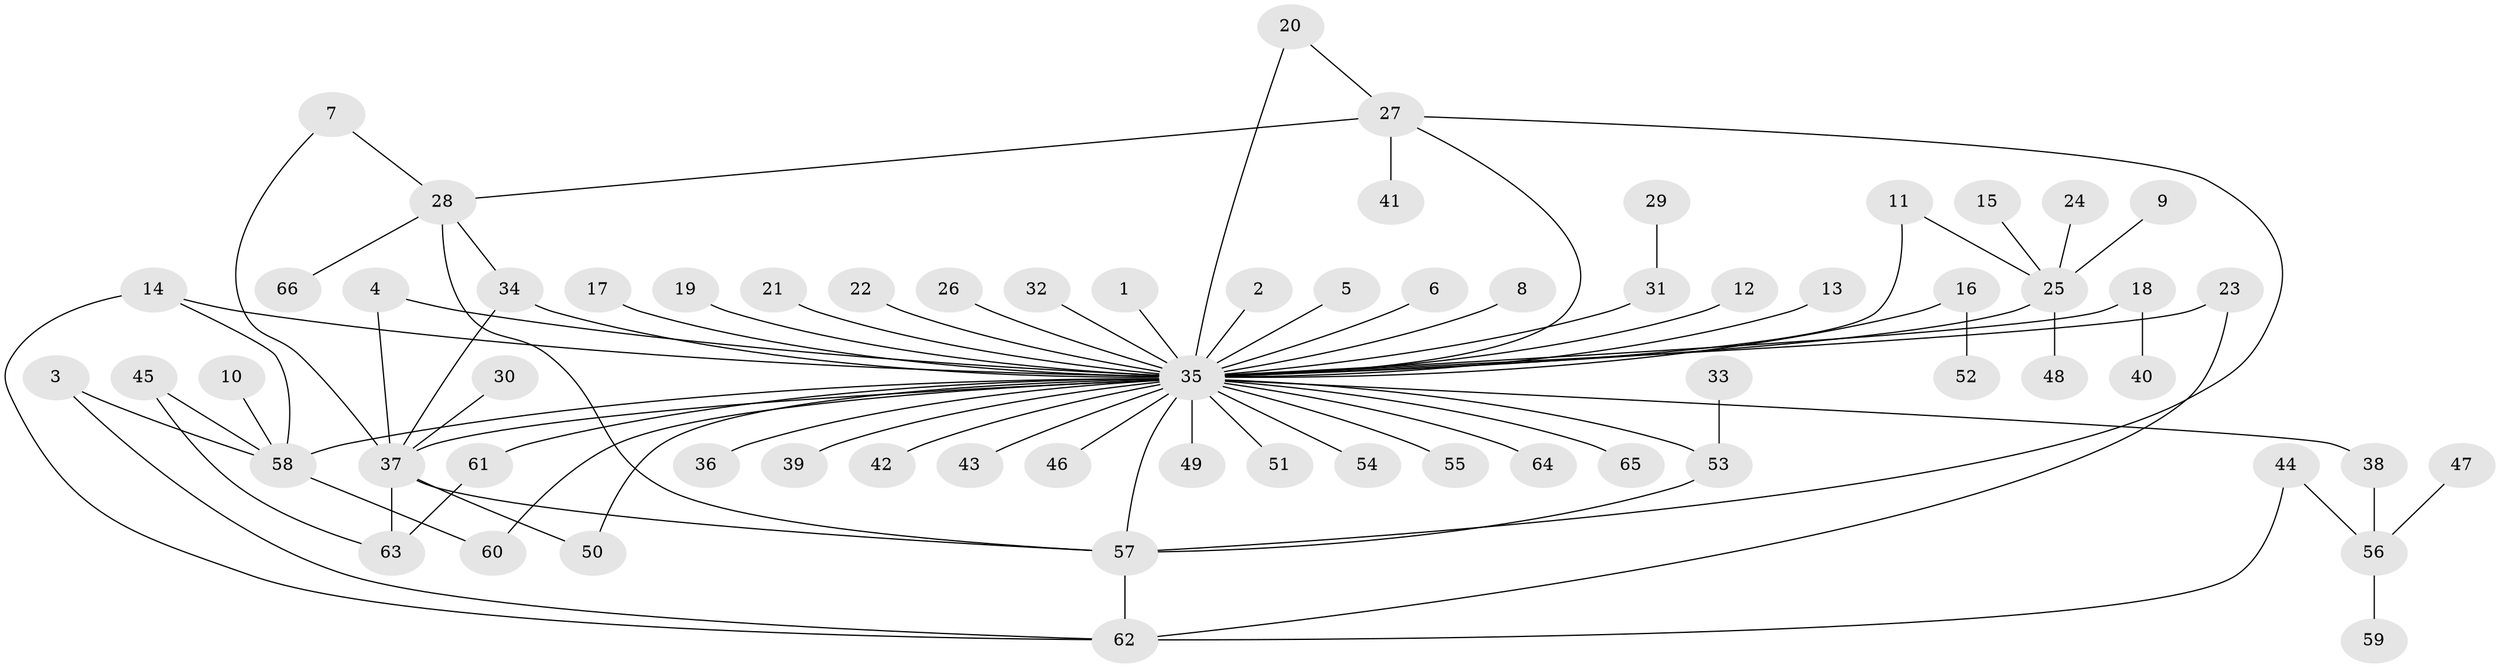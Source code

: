 // original degree distribution, {1: 0.5877862595419847, 52: 0.007633587786259542, 4: 0.061068702290076333, 5: 0.04580152671755725, 9: 0.015267175572519083, 2: 0.16793893129770993, 12: 0.007633587786259542, 3: 0.0916030534351145, 7: 0.007633587786259542, 8: 0.007633587786259542}
// Generated by graph-tools (version 1.1) at 2025/01/03/09/25 03:01:40]
// undirected, 66 vertices, 84 edges
graph export_dot {
graph [start="1"]
  node [color=gray90,style=filled];
  1;
  2;
  3;
  4;
  5;
  6;
  7;
  8;
  9;
  10;
  11;
  12;
  13;
  14;
  15;
  16;
  17;
  18;
  19;
  20;
  21;
  22;
  23;
  24;
  25;
  26;
  27;
  28;
  29;
  30;
  31;
  32;
  33;
  34;
  35;
  36;
  37;
  38;
  39;
  40;
  41;
  42;
  43;
  44;
  45;
  46;
  47;
  48;
  49;
  50;
  51;
  52;
  53;
  54;
  55;
  56;
  57;
  58;
  59;
  60;
  61;
  62;
  63;
  64;
  65;
  66;
  1 -- 35 [weight=1.0];
  2 -- 35 [weight=1.0];
  3 -- 58 [weight=1.0];
  3 -- 62 [weight=1.0];
  4 -- 35 [weight=1.0];
  4 -- 37 [weight=1.0];
  5 -- 35 [weight=1.0];
  6 -- 35 [weight=1.0];
  7 -- 28 [weight=1.0];
  7 -- 37 [weight=1.0];
  8 -- 35 [weight=1.0];
  9 -- 25 [weight=1.0];
  10 -- 58 [weight=1.0];
  11 -- 25 [weight=1.0];
  11 -- 35 [weight=1.0];
  12 -- 35 [weight=1.0];
  13 -- 35 [weight=1.0];
  14 -- 35 [weight=1.0];
  14 -- 58 [weight=1.0];
  14 -- 62 [weight=1.0];
  15 -- 25 [weight=1.0];
  16 -- 35 [weight=1.0];
  16 -- 52 [weight=1.0];
  17 -- 35 [weight=1.0];
  18 -- 35 [weight=1.0];
  18 -- 40 [weight=1.0];
  19 -- 35 [weight=1.0];
  20 -- 27 [weight=1.0];
  20 -- 35 [weight=1.0];
  21 -- 35 [weight=1.0];
  22 -- 35 [weight=1.0];
  23 -- 35 [weight=1.0];
  23 -- 62 [weight=1.0];
  24 -- 25 [weight=1.0];
  25 -- 35 [weight=1.0];
  25 -- 48 [weight=1.0];
  26 -- 35 [weight=1.0];
  27 -- 28 [weight=1.0];
  27 -- 35 [weight=1.0];
  27 -- 41 [weight=1.0];
  27 -- 57 [weight=1.0];
  28 -- 34 [weight=1.0];
  28 -- 57 [weight=1.0];
  28 -- 66 [weight=1.0];
  29 -- 31 [weight=1.0];
  30 -- 37 [weight=1.0];
  31 -- 35 [weight=1.0];
  32 -- 35 [weight=1.0];
  33 -- 53 [weight=1.0];
  34 -- 35 [weight=1.0];
  34 -- 37 [weight=1.0];
  35 -- 36 [weight=1.0];
  35 -- 37 [weight=1.0];
  35 -- 38 [weight=2.0];
  35 -- 39 [weight=1.0];
  35 -- 42 [weight=1.0];
  35 -- 43 [weight=1.0];
  35 -- 46 [weight=1.0];
  35 -- 49 [weight=1.0];
  35 -- 50 [weight=2.0];
  35 -- 51 [weight=1.0];
  35 -- 53 [weight=2.0];
  35 -- 54 [weight=1.0];
  35 -- 55 [weight=2.0];
  35 -- 57 [weight=1.0];
  35 -- 58 [weight=1.0];
  35 -- 60 [weight=1.0];
  35 -- 61 [weight=2.0];
  35 -- 64 [weight=1.0];
  35 -- 65 [weight=1.0];
  37 -- 50 [weight=1.0];
  37 -- 57 [weight=1.0];
  37 -- 63 [weight=1.0];
  38 -- 56 [weight=1.0];
  44 -- 56 [weight=1.0];
  44 -- 62 [weight=1.0];
  45 -- 58 [weight=1.0];
  45 -- 63 [weight=1.0];
  47 -- 56 [weight=1.0];
  53 -- 57 [weight=1.0];
  56 -- 59 [weight=1.0];
  57 -- 62 [weight=1.0];
  58 -- 60 [weight=1.0];
  61 -- 63 [weight=1.0];
}

